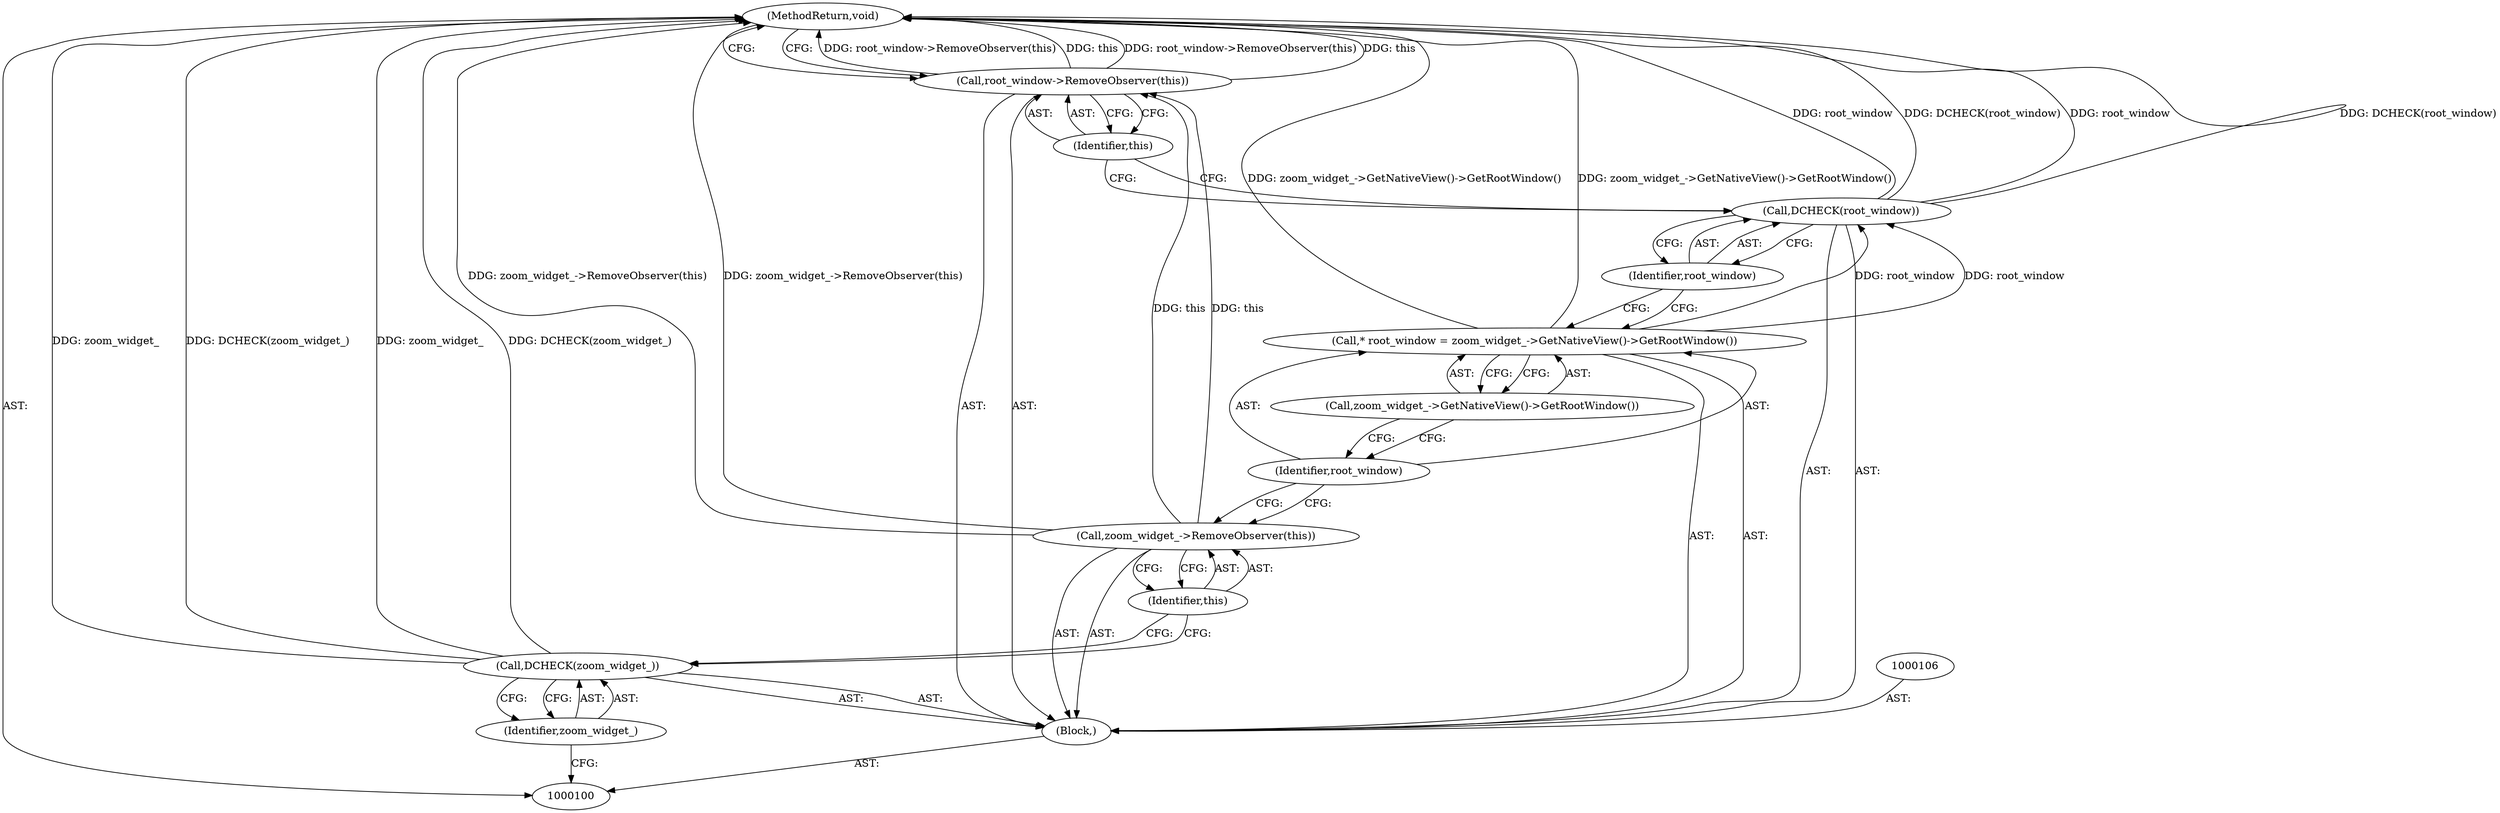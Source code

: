 digraph "1_Chrome_62b8b6e168a12263aab6b88dbef0b900cc37309f_13" {
"1000114" [label="(MethodReturn,void)"];
"1000101" [label="(Block,)"];
"1000102" [label="(Call,DCHECK(zoom_widget_))"];
"1000103" [label="(Identifier,zoom_widget_)"];
"1000104" [label="(Call,zoom_widget_->RemoveObserver(this))"];
"1000105" [label="(Identifier,this)"];
"1000107" [label="(Call,* root_window = zoom_widget_->GetNativeView()->GetRootWindow())"];
"1000108" [label="(Identifier,root_window)"];
"1000109" [label="(Call,zoom_widget_->GetNativeView()->GetRootWindow())"];
"1000111" [label="(Identifier,root_window)"];
"1000110" [label="(Call,DCHECK(root_window))"];
"1000112" [label="(Call,root_window->RemoveObserver(this))"];
"1000113" [label="(Identifier,this)"];
"1000114" -> "1000100"  [label="AST: "];
"1000114" -> "1000112"  [label="CFG: "];
"1000104" -> "1000114"  [label="DDG: zoom_widget_->RemoveObserver(this)"];
"1000102" -> "1000114"  [label="DDG: zoom_widget_"];
"1000102" -> "1000114"  [label="DDG: DCHECK(zoom_widget_)"];
"1000110" -> "1000114"  [label="DDG: root_window"];
"1000110" -> "1000114"  [label="DDG: DCHECK(root_window)"];
"1000107" -> "1000114"  [label="DDG: zoom_widget_->GetNativeView()->GetRootWindow()"];
"1000112" -> "1000114"  [label="DDG: root_window->RemoveObserver(this)"];
"1000112" -> "1000114"  [label="DDG: this"];
"1000101" -> "1000100"  [label="AST: "];
"1000102" -> "1000101"  [label="AST: "];
"1000104" -> "1000101"  [label="AST: "];
"1000106" -> "1000101"  [label="AST: "];
"1000107" -> "1000101"  [label="AST: "];
"1000110" -> "1000101"  [label="AST: "];
"1000112" -> "1000101"  [label="AST: "];
"1000102" -> "1000101"  [label="AST: "];
"1000102" -> "1000103"  [label="CFG: "];
"1000103" -> "1000102"  [label="AST: "];
"1000105" -> "1000102"  [label="CFG: "];
"1000102" -> "1000114"  [label="DDG: zoom_widget_"];
"1000102" -> "1000114"  [label="DDG: DCHECK(zoom_widget_)"];
"1000103" -> "1000102"  [label="AST: "];
"1000103" -> "1000100"  [label="CFG: "];
"1000102" -> "1000103"  [label="CFG: "];
"1000104" -> "1000101"  [label="AST: "];
"1000104" -> "1000105"  [label="CFG: "];
"1000105" -> "1000104"  [label="AST: "];
"1000108" -> "1000104"  [label="CFG: "];
"1000104" -> "1000114"  [label="DDG: zoom_widget_->RemoveObserver(this)"];
"1000104" -> "1000112"  [label="DDG: this"];
"1000105" -> "1000104"  [label="AST: "];
"1000105" -> "1000102"  [label="CFG: "];
"1000104" -> "1000105"  [label="CFG: "];
"1000107" -> "1000101"  [label="AST: "];
"1000107" -> "1000109"  [label="CFG: "];
"1000108" -> "1000107"  [label="AST: "];
"1000109" -> "1000107"  [label="AST: "];
"1000111" -> "1000107"  [label="CFG: "];
"1000107" -> "1000114"  [label="DDG: zoom_widget_->GetNativeView()->GetRootWindow()"];
"1000107" -> "1000110"  [label="DDG: root_window"];
"1000108" -> "1000107"  [label="AST: "];
"1000108" -> "1000104"  [label="CFG: "];
"1000109" -> "1000108"  [label="CFG: "];
"1000109" -> "1000107"  [label="AST: "];
"1000109" -> "1000108"  [label="CFG: "];
"1000107" -> "1000109"  [label="CFG: "];
"1000111" -> "1000110"  [label="AST: "];
"1000111" -> "1000107"  [label="CFG: "];
"1000110" -> "1000111"  [label="CFG: "];
"1000110" -> "1000101"  [label="AST: "];
"1000110" -> "1000111"  [label="CFG: "];
"1000111" -> "1000110"  [label="AST: "];
"1000113" -> "1000110"  [label="CFG: "];
"1000110" -> "1000114"  [label="DDG: root_window"];
"1000110" -> "1000114"  [label="DDG: DCHECK(root_window)"];
"1000107" -> "1000110"  [label="DDG: root_window"];
"1000112" -> "1000101"  [label="AST: "];
"1000112" -> "1000113"  [label="CFG: "];
"1000113" -> "1000112"  [label="AST: "];
"1000114" -> "1000112"  [label="CFG: "];
"1000112" -> "1000114"  [label="DDG: root_window->RemoveObserver(this)"];
"1000112" -> "1000114"  [label="DDG: this"];
"1000104" -> "1000112"  [label="DDG: this"];
"1000113" -> "1000112"  [label="AST: "];
"1000113" -> "1000110"  [label="CFG: "];
"1000112" -> "1000113"  [label="CFG: "];
}

